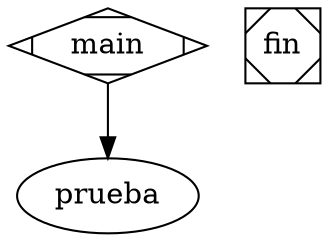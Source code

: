 //lenguaje.prog
digraph Funciones1 {

	main -> prueba //-> fin;
	main [shape=Mdiamond];
	fin [shape=Msquare];
}